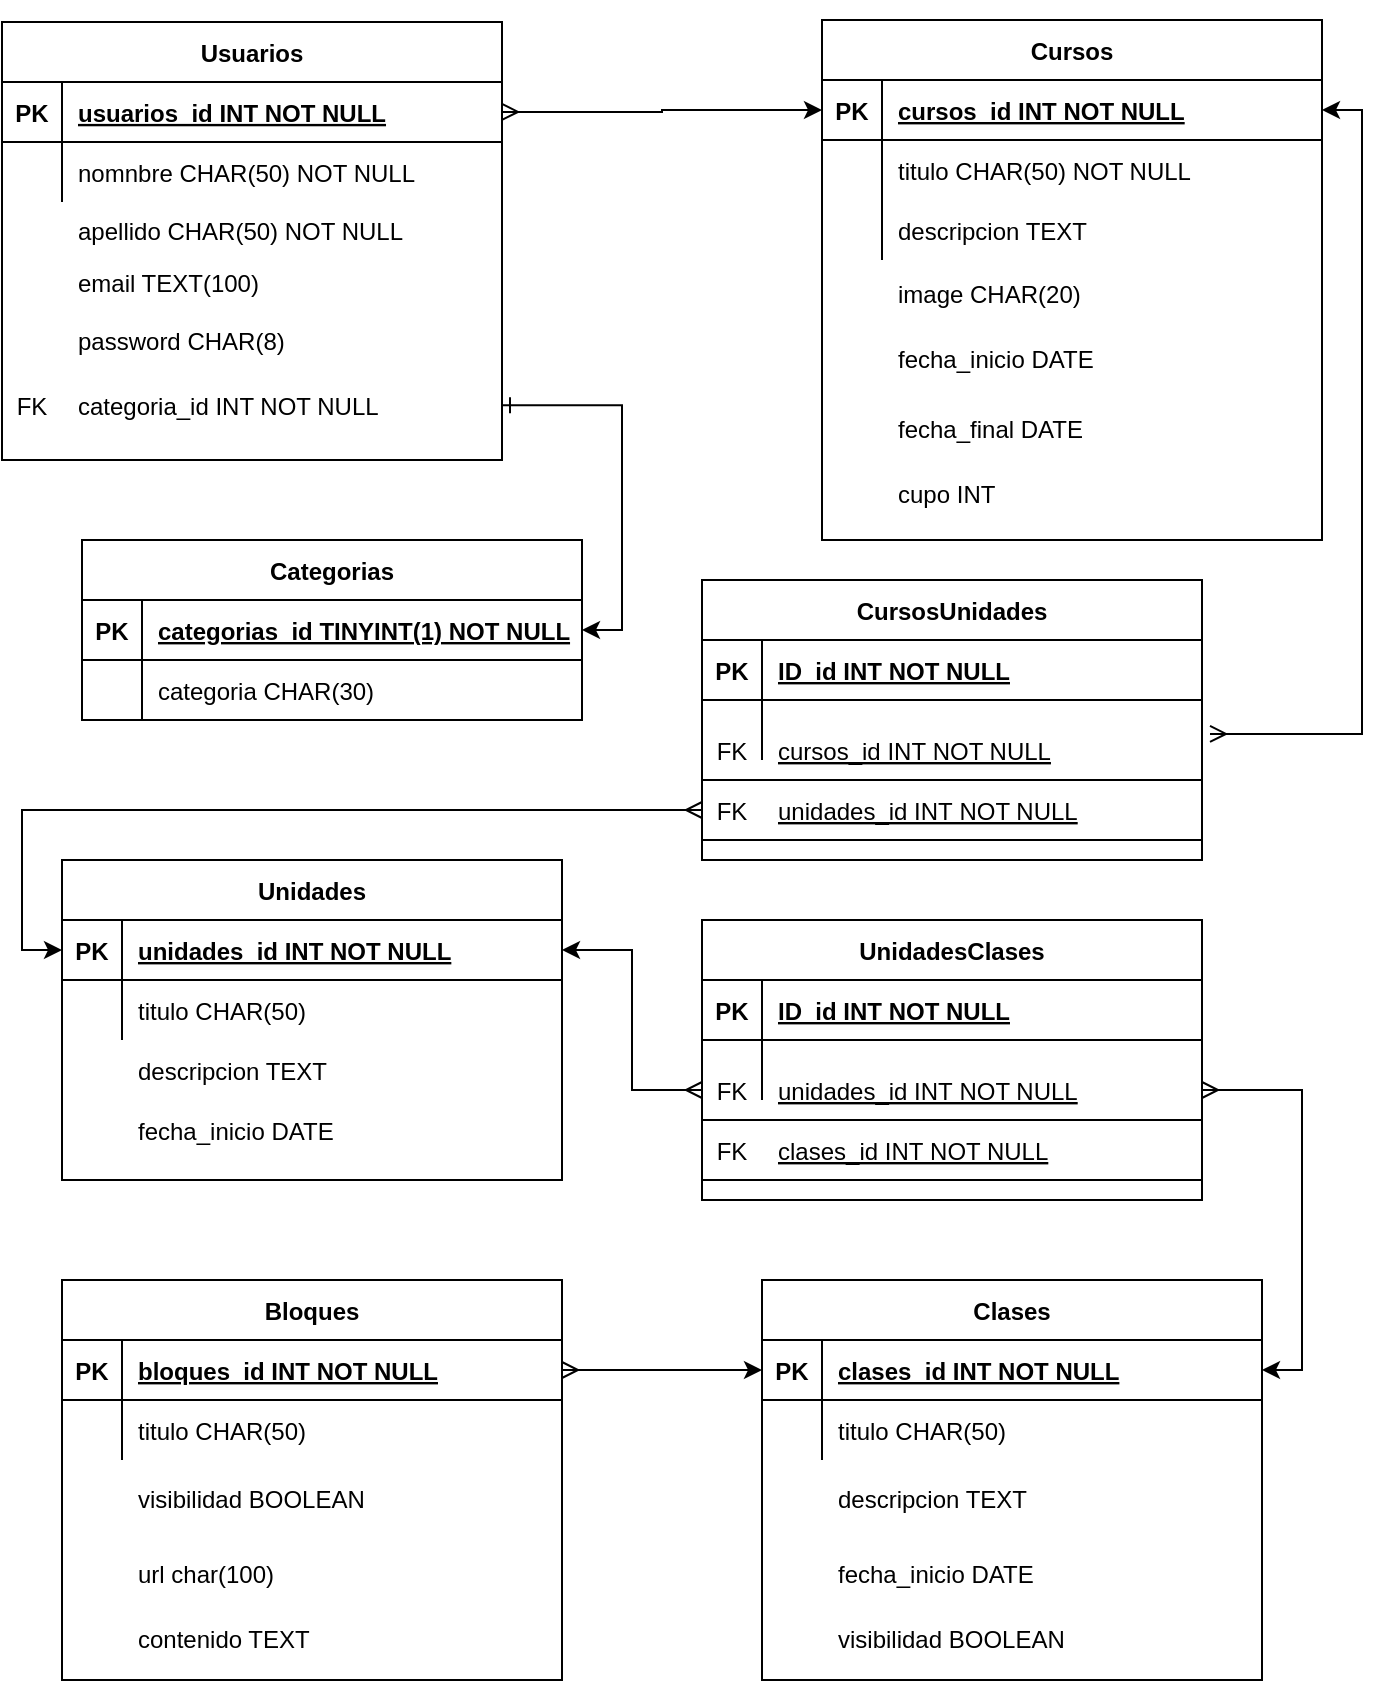 <mxfile version="13.9.8" type="device"><diagram id="R2lEEEUBdFMjLlhIrx00" name="Page-1"><mxGraphModel dx="1673" dy="829" grid="1" gridSize="10" guides="1" tooltips="1" connect="1" arrows="1" fold="1" page="1" pageScale="1" pageWidth="850" pageHeight="1100" math="0" shadow="0" extFonts="Permanent Marker^https://fonts.googleapis.com/css?family=Permanent+Marker"><root><mxCell id="0"/><mxCell id="1" parent="0"/><mxCell id="KjNUSFiZLRJNZbcV-rF7-19" style="edgeStyle=orthogonalEdgeStyle;rounded=0;orthogonalLoop=1;jettySize=auto;html=1;entryX=1;entryY=0.5;entryDx=0;entryDy=0;startArrow=ERone;startFill=0;" parent="1" source="KjNUSFiZLRJNZbcV-rF7-6" target="KjNUSFiZLRJNZbcV-rF7-10" edge="1"><mxGeometry relative="1" as="geometry"/></mxCell><mxCell id="KjNUSFiZLRJNZbcV-rF7-9" value="Categorias" style="shape=table;startSize=30;container=1;collapsible=1;childLayout=tableLayout;fixedRows=1;rowLines=0;fontStyle=1;align=center;resizeLast=1;" parent="1" vertex="1"><mxGeometry x="70" y="290" width="250" height="90" as="geometry"/></mxCell><mxCell id="KjNUSFiZLRJNZbcV-rF7-10" value="" style="shape=partialRectangle;collapsible=0;dropTarget=0;pointerEvents=0;fillColor=none;points=[[0,0.5],[1,0.5]];portConstraint=eastwest;top=0;left=0;right=0;bottom=1;" parent="KjNUSFiZLRJNZbcV-rF7-9" vertex="1"><mxGeometry y="30" width="250" height="30" as="geometry"/></mxCell><mxCell id="KjNUSFiZLRJNZbcV-rF7-11" value="PK" style="shape=partialRectangle;overflow=hidden;connectable=0;fillColor=none;top=0;left=0;bottom=0;right=0;fontStyle=1;" parent="KjNUSFiZLRJNZbcV-rF7-10" vertex="1"><mxGeometry width="30" height="30" as="geometry"/></mxCell><mxCell id="KjNUSFiZLRJNZbcV-rF7-12" value="categorias_id TINYINT(1) NOT NULL " style="shape=partialRectangle;overflow=hidden;connectable=0;fillColor=none;top=0;left=0;bottom=0;right=0;align=left;spacingLeft=6;fontStyle=5;" parent="KjNUSFiZLRJNZbcV-rF7-10" vertex="1"><mxGeometry x="30" width="220" height="30" as="geometry"/></mxCell><mxCell id="KjNUSFiZLRJNZbcV-rF7-13" value="" style="shape=partialRectangle;collapsible=0;dropTarget=0;pointerEvents=0;fillColor=none;points=[[0,0.5],[1,0.5]];portConstraint=eastwest;top=0;left=0;right=0;bottom=0;" parent="KjNUSFiZLRJNZbcV-rF7-9" vertex="1"><mxGeometry y="60" width="250" height="30" as="geometry"/></mxCell><mxCell id="KjNUSFiZLRJNZbcV-rF7-14" value="" style="shape=partialRectangle;overflow=hidden;connectable=0;fillColor=none;top=0;left=0;bottom=0;right=0;" parent="KjNUSFiZLRJNZbcV-rF7-13" vertex="1"><mxGeometry width="30" height="30" as="geometry"/></mxCell><mxCell id="KjNUSFiZLRJNZbcV-rF7-15" value="categoria CHAR(30)" style="shape=partialRectangle;overflow=hidden;connectable=0;fillColor=none;top=0;left=0;bottom=0;right=0;align=left;spacingLeft=6;" parent="KjNUSFiZLRJNZbcV-rF7-13" vertex="1"><mxGeometry x="30" width="220" height="30" as="geometry"/></mxCell><mxCell id="KjNUSFiZLRJNZbcV-rF7-35" value="" style="group" parent="1" vertex="1" connectable="0"><mxGeometry x="30" y="20" width="250" height="230" as="geometry"/></mxCell><mxCell id="KjNUSFiZLRJNZbcV-rF7-32" value="" style="group" parent="KjNUSFiZLRJNZbcV-rF7-35" vertex="1" connectable="0"><mxGeometry width="250" height="219.048" as="geometry"/></mxCell><mxCell id="KjNUSFiZLRJNZbcV-rF7-28" value="" style="shape=partialRectangle;collapsible=0;dropTarget=0;pointerEvents=0;fillColor=none;points=[[0,0.5],[1,0.5]];portConstraint=eastwest;top=0;left=0;right=0;bottom=0;" parent="KjNUSFiZLRJNZbcV-rF7-32" vertex="1"><mxGeometry y="98.571" width="250" height="32.857" as="geometry"/></mxCell><mxCell id="KjNUSFiZLRJNZbcV-rF7-29" value="" style="shape=partialRectangle;overflow=hidden;connectable=0;fillColor=none;top=0;left=0;bottom=0;right=0;" parent="KjNUSFiZLRJNZbcV-rF7-28" vertex="1"><mxGeometry width="30" height="32.857" as="geometry"/></mxCell><mxCell id="KjNUSFiZLRJNZbcV-rF7-30" value="apellido CHAR(50) NOT NULL " style="shape=partialRectangle;overflow=hidden;connectable=0;fillColor=none;top=0;left=0;bottom=0;right=0;align=left;spacingLeft=6;" parent="KjNUSFiZLRJNZbcV-rF7-28" vertex="1"><mxGeometry x="30" width="220" height="32.857" as="geometry"/></mxCell><mxCell id="KjNUSFiZLRJNZbcV-rF7-4" value="email TEXT(100)&#10;" style="shape=partialRectangle;overflow=hidden;connectable=0;fillColor=none;top=0;left=0;bottom=0;right=0;align=left;spacingLeft=6;" parent="KjNUSFiZLRJNZbcV-rF7-32" vertex="1"><mxGeometry x="30" y="131.429" width="220" height="32.857" as="geometry"/></mxCell><mxCell id="KjNUSFiZLRJNZbcV-rF7-5" value="password CHAR(8)" style="shape=partialRectangle;overflow=hidden;connectable=0;fillColor=none;top=0;left=0;bottom=0;right=0;align=left;spacingLeft=6;" parent="KjNUSFiZLRJNZbcV-rF7-32" vertex="1"><mxGeometry x="30" y="153.333" width="220" height="32.857" as="geometry"/></mxCell><mxCell id="KjNUSFiZLRJNZbcV-rF7-6" value="" style="shape=partialRectangle;collapsible=0;dropTarget=0;pointerEvents=0;fillColor=none;points=[[0,0.5],[1,0.5]];portConstraint=eastwest;top=0;left=0;right=0;bottom=0;" parent="KjNUSFiZLRJNZbcV-rF7-32" vertex="1"><mxGeometry y="186.19" width="250" height="32.857" as="geometry"/></mxCell><mxCell id="KjNUSFiZLRJNZbcV-rF7-7" value="FK" style="shape=partialRectangle;overflow=hidden;connectable=0;fillColor=none;top=0;left=0;bottom=0;right=0;" parent="KjNUSFiZLRJNZbcV-rF7-6" vertex="1"><mxGeometry width="30" height="32.857" as="geometry"/></mxCell><mxCell id="KjNUSFiZLRJNZbcV-rF7-8" value="categoria_id INT NOT NULL" style="shape=partialRectangle;overflow=hidden;connectable=0;fillColor=none;top=0;left=0;bottom=0;right=0;align=left;spacingLeft=6;" parent="KjNUSFiZLRJNZbcV-rF7-6" vertex="1"><mxGeometry x="30" width="220" height="32.857" as="geometry"/></mxCell><mxCell id="C-vyLk0tnHw3VtMMgP7b-23" value="Usuarios" style="shape=table;startSize=30;container=1;collapsible=1;childLayout=tableLayout;fixedRows=1;rowLines=0;fontStyle=1;align=center;resizeLast=1;" parent="KjNUSFiZLRJNZbcV-rF7-35" vertex="1"><mxGeometry y="10.952" width="250" height="219.048" as="geometry"><mxRectangle x="-230" y="30" width="80" height="30" as="alternateBounds"/></mxGeometry></mxCell><mxCell id="C-vyLk0tnHw3VtMMgP7b-24" value="" style="shape=partialRectangle;collapsible=0;dropTarget=0;pointerEvents=0;fillColor=none;points=[[0,0.5],[1,0.5]];portConstraint=eastwest;top=0;left=0;right=0;bottom=1;" parent="C-vyLk0tnHw3VtMMgP7b-23" vertex="1"><mxGeometry y="30" width="250" height="30" as="geometry"/></mxCell><mxCell id="C-vyLk0tnHw3VtMMgP7b-25" value="PK" style="shape=partialRectangle;overflow=hidden;connectable=0;fillColor=none;top=0;left=0;bottom=0;right=0;fontStyle=1;" parent="C-vyLk0tnHw3VtMMgP7b-24" vertex="1"><mxGeometry width="30" height="30" as="geometry"/></mxCell><mxCell id="C-vyLk0tnHw3VtMMgP7b-26" value="usuarios_id INT NOT NULL " style="shape=partialRectangle;overflow=hidden;connectable=0;fillColor=none;top=0;left=0;bottom=0;right=0;align=left;spacingLeft=6;fontStyle=5;" parent="C-vyLk0tnHw3VtMMgP7b-24" vertex="1"><mxGeometry x="30" width="220" height="30" as="geometry"/></mxCell><mxCell id="C-vyLk0tnHw3VtMMgP7b-27" value="" style="shape=partialRectangle;collapsible=0;dropTarget=0;pointerEvents=0;fillColor=none;points=[[0,0.5],[1,0.5]];portConstraint=eastwest;top=0;left=0;right=0;bottom=0;" parent="C-vyLk0tnHw3VtMMgP7b-23" vertex="1"><mxGeometry y="60" width="250" height="30" as="geometry"/></mxCell><mxCell id="C-vyLk0tnHw3VtMMgP7b-28" value="" style="shape=partialRectangle;overflow=hidden;connectable=0;fillColor=none;top=0;left=0;bottom=0;right=0;" parent="C-vyLk0tnHw3VtMMgP7b-27" vertex="1"><mxGeometry width="30" height="30" as="geometry"/></mxCell><mxCell id="C-vyLk0tnHw3VtMMgP7b-29" value="nomnbre CHAR(50) NOT NULL " style="shape=partialRectangle;overflow=hidden;connectable=0;fillColor=none;top=0;left=0;bottom=0;right=0;align=left;spacingLeft=6;" parent="C-vyLk0tnHw3VtMMgP7b-27" vertex="1"><mxGeometry x="30" width="220" height="30" as="geometry"/></mxCell><mxCell id="KjNUSFiZLRJNZbcV-rF7-40" value="" style="group" parent="1" vertex="1" connectable="0"><mxGeometry x="440" y="30" width="250" height="260" as="geometry"/></mxCell><mxCell id="C-vyLk0tnHw3VtMMgP7b-2" value="Cursos" style="shape=table;startSize=30;container=1;collapsible=1;childLayout=tableLayout;fixedRows=1;rowLines=0;fontStyle=1;align=center;resizeLast=1;" parent="KjNUSFiZLRJNZbcV-rF7-40" vertex="1"><mxGeometry width="250" height="259.996" as="geometry"/></mxCell><mxCell id="C-vyLk0tnHw3VtMMgP7b-3" value="" style="shape=partialRectangle;collapsible=0;dropTarget=0;pointerEvents=0;fillColor=none;points=[[0,0.5],[1,0.5]];portConstraint=eastwest;top=0;left=0;right=0;bottom=1;" parent="C-vyLk0tnHw3VtMMgP7b-2" vertex="1"><mxGeometry y="30" width="250" height="30" as="geometry"/></mxCell><mxCell id="C-vyLk0tnHw3VtMMgP7b-4" value="PK" style="shape=partialRectangle;overflow=hidden;connectable=0;fillColor=none;top=0;left=0;bottom=0;right=0;fontStyle=1;" parent="C-vyLk0tnHw3VtMMgP7b-3" vertex="1"><mxGeometry width="30" height="30" as="geometry"/></mxCell><mxCell id="C-vyLk0tnHw3VtMMgP7b-5" value="cursos_id INT NOT NULL " style="shape=partialRectangle;overflow=hidden;connectable=0;fillColor=none;top=0;left=0;bottom=0;right=0;align=left;spacingLeft=6;fontStyle=5;" parent="C-vyLk0tnHw3VtMMgP7b-3" vertex="1"><mxGeometry x="30" width="220" height="30" as="geometry"/></mxCell><mxCell id="C-vyLk0tnHw3VtMMgP7b-6" value="" style="shape=partialRectangle;collapsible=0;dropTarget=0;pointerEvents=0;fillColor=none;points=[[0,0.5],[1,0.5]];portConstraint=eastwest;top=0;left=0;right=0;bottom=0;" parent="C-vyLk0tnHw3VtMMgP7b-2" vertex="1"><mxGeometry y="60" width="250" height="30" as="geometry"/></mxCell><mxCell id="C-vyLk0tnHw3VtMMgP7b-7" value="" style="shape=partialRectangle;overflow=hidden;connectable=0;fillColor=none;top=0;left=0;bottom=0;right=0;" parent="C-vyLk0tnHw3VtMMgP7b-6" vertex="1"><mxGeometry width="30" height="30" as="geometry"/></mxCell><mxCell id="C-vyLk0tnHw3VtMMgP7b-8" value="titulo CHAR(50) NOT NULL" style="shape=partialRectangle;overflow=hidden;connectable=0;fillColor=none;top=0;left=0;bottom=0;right=0;align=left;spacingLeft=6;" parent="C-vyLk0tnHw3VtMMgP7b-6" vertex="1"><mxGeometry x="30" width="220" height="30" as="geometry"/></mxCell><mxCell id="C-vyLk0tnHw3VtMMgP7b-9" value="" style="shape=partialRectangle;collapsible=0;dropTarget=0;pointerEvents=0;fillColor=none;points=[[0,0.5],[1,0.5]];portConstraint=eastwest;top=0;left=0;right=0;bottom=0;" parent="C-vyLk0tnHw3VtMMgP7b-2" vertex="1"><mxGeometry y="90" width="250" height="30" as="geometry"/></mxCell><mxCell id="C-vyLk0tnHw3VtMMgP7b-10" value="" style="shape=partialRectangle;overflow=hidden;connectable=0;fillColor=none;top=0;left=0;bottom=0;right=0;" parent="C-vyLk0tnHw3VtMMgP7b-9" vertex="1"><mxGeometry width="30" height="30" as="geometry"/></mxCell><mxCell id="C-vyLk0tnHw3VtMMgP7b-11" value="descripcion TEXT" style="shape=partialRectangle;overflow=hidden;connectable=0;fillColor=none;top=0;left=0;bottom=0;right=0;align=left;spacingLeft=6;" parent="C-vyLk0tnHw3VtMMgP7b-9" vertex="1"><mxGeometry x="30" width="220" height="30" as="geometry"/></mxCell><mxCell id="KjNUSFiZLRJNZbcV-rF7-36" value="image CHAR(20)" style="shape=partialRectangle;overflow=hidden;connectable=0;fillColor=none;top=0;left=0;bottom=0;right=0;align=left;spacingLeft=6;" parent="KjNUSFiZLRJNZbcV-rF7-40" vertex="1"><mxGeometry x="30" y="120.003" width="220" height="32.499" as="geometry"/></mxCell><mxCell id="KjNUSFiZLRJNZbcV-rF7-37" value="fecha_inicio DATE" style="shape=partialRectangle;overflow=hidden;connectable=0;fillColor=none;top=0;left=0;bottom=0;right=0;align=left;spacingLeft=6;" parent="KjNUSFiZLRJNZbcV-rF7-40" vertex="1"><mxGeometry x="30" y="152.499" width="220" height="32.499" as="geometry"/></mxCell><mxCell id="KjNUSFiZLRJNZbcV-rF7-38" value="fecha_final DATE" style="shape=partialRectangle;overflow=hidden;connectable=0;fillColor=none;top=0;left=0;bottom=0;right=0;align=left;spacingLeft=6;" parent="KjNUSFiZLRJNZbcV-rF7-40" vertex="1"><mxGeometry x="30" y="187.498" width="220" height="32.499" as="geometry"/></mxCell><mxCell id="KjNUSFiZLRJNZbcV-rF7-39" value="cupo INT" style="shape=partialRectangle;overflow=hidden;connectable=0;fillColor=none;top=0;left=0;bottom=0;right=0;align=left;spacingLeft=6;" parent="KjNUSFiZLRJNZbcV-rF7-40" vertex="1"><mxGeometry x="30" y="219.998" width="220" height="32.499" as="geometry"/></mxCell><mxCell id="KjNUSFiZLRJNZbcV-rF7-47" style="edgeStyle=orthogonalEdgeStyle;rounded=0;orthogonalLoop=1;jettySize=auto;html=1;exitX=1;exitY=0.5;exitDx=0;exitDy=0;entryX=0;entryY=0.5;entryDx=0;entryDy=0;startArrow=ERmany;startFill=0;" parent="1" source="C-vyLk0tnHw3VtMMgP7b-24" target="C-vyLk0tnHw3VtMMgP7b-3" edge="1"><mxGeometry relative="1" as="geometry"/></mxCell><mxCell id="KjNUSFiZLRJNZbcV-rF7-50" value="" style="group" parent="1" vertex="1" connectable="0"><mxGeometry x="60" y="450" width="250" height="160" as="geometry"/></mxCell><mxCell id="C-vyLk0tnHw3VtMMgP7b-13" value="Unidades" style="shape=table;startSize=30;container=1;collapsible=1;childLayout=tableLayout;fixedRows=1;rowLines=0;fontStyle=1;align=center;resizeLast=1;" parent="KjNUSFiZLRJNZbcV-rF7-50" vertex="1"><mxGeometry width="250" height="160" as="geometry"/></mxCell><mxCell id="C-vyLk0tnHw3VtMMgP7b-14" value="" style="shape=partialRectangle;collapsible=0;dropTarget=0;pointerEvents=0;fillColor=none;points=[[0,0.5],[1,0.5]];portConstraint=eastwest;top=0;left=0;right=0;bottom=1;" parent="C-vyLk0tnHw3VtMMgP7b-13" vertex="1"><mxGeometry y="30" width="250" height="30" as="geometry"/></mxCell><mxCell id="C-vyLk0tnHw3VtMMgP7b-15" value="PK" style="shape=partialRectangle;overflow=hidden;connectable=0;fillColor=none;top=0;left=0;bottom=0;right=0;fontStyle=1;" parent="C-vyLk0tnHw3VtMMgP7b-14" vertex="1"><mxGeometry width="30" height="30" as="geometry"/></mxCell><mxCell id="C-vyLk0tnHw3VtMMgP7b-16" value="unidades_id INT NOT NULL " style="shape=partialRectangle;overflow=hidden;connectable=0;fillColor=none;top=0;left=0;bottom=0;right=0;align=left;spacingLeft=6;fontStyle=5;" parent="C-vyLk0tnHw3VtMMgP7b-14" vertex="1"><mxGeometry x="30" width="220" height="30" as="geometry"/></mxCell><mxCell id="C-vyLk0tnHw3VtMMgP7b-17" value="" style="shape=partialRectangle;collapsible=0;dropTarget=0;pointerEvents=0;fillColor=none;points=[[0,0.5],[1,0.5]];portConstraint=eastwest;top=0;left=0;right=0;bottom=0;" parent="C-vyLk0tnHw3VtMMgP7b-13" vertex="1"><mxGeometry y="60" width="250" height="30" as="geometry"/></mxCell><mxCell id="C-vyLk0tnHw3VtMMgP7b-18" value="" style="shape=partialRectangle;overflow=hidden;connectable=0;fillColor=none;top=0;left=0;bottom=0;right=0;" parent="C-vyLk0tnHw3VtMMgP7b-17" vertex="1"><mxGeometry width="30" height="30" as="geometry"/></mxCell><mxCell id="C-vyLk0tnHw3VtMMgP7b-19" value="titulo CHAR(50)" style="shape=partialRectangle;overflow=hidden;connectable=0;fillColor=none;top=0;left=0;bottom=0;right=0;align=left;spacingLeft=6;" parent="C-vyLk0tnHw3VtMMgP7b-17" vertex="1"><mxGeometry x="30" width="220" height="30" as="geometry"/></mxCell><mxCell id="KjNUSFiZLRJNZbcV-rF7-48" value="descripcion TEXT" style="shape=partialRectangle;overflow=hidden;connectable=0;fillColor=none;top=0;left=0;bottom=0;right=0;align=left;spacingLeft=6;" parent="KjNUSFiZLRJNZbcV-rF7-50" vertex="1"><mxGeometry x="30" y="90" width="220" height="30" as="geometry"/></mxCell><mxCell id="KjNUSFiZLRJNZbcV-rF7-49" value="fecha_inicio DATE" style="shape=partialRectangle;overflow=hidden;connectable=0;fillColor=none;top=0;left=0;bottom=0;right=0;align=left;spacingLeft=6;" parent="KjNUSFiZLRJNZbcV-rF7-50" vertex="1"><mxGeometry x="30" y="120" width="220" height="30" as="geometry"/></mxCell><mxCell id="KjNUSFiZLRJNZbcV-rF7-59" value="" style="group" parent="1" vertex="1" connectable="0"><mxGeometry x="380" y="310" width="250" height="140" as="geometry"/></mxCell><mxCell id="KjNUSFiZLRJNZbcV-rF7-60" value="CursosUnidades" style="shape=table;startSize=30;container=1;collapsible=1;childLayout=tableLayout;fixedRows=1;rowLines=0;fontStyle=1;align=center;resizeLast=1;" parent="KjNUSFiZLRJNZbcV-rF7-59" vertex="1"><mxGeometry width="250" height="140" as="geometry"/></mxCell><mxCell id="KjNUSFiZLRJNZbcV-rF7-61" value="" style="shape=partialRectangle;collapsible=0;dropTarget=0;pointerEvents=0;fillColor=none;points=[[0,0.5],[1,0.5]];portConstraint=eastwest;top=0;left=0;right=0;bottom=1;" parent="KjNUSFiZLRJNZbcV-rF7-60" vertex="1"><mxGeometry y="30" width="250" height="30" as="geometry"/></mxCell><mxCell id="KjNUSFiZLRJNZbcV-rF7-62" value="PK" style="shape=partialRectangle;overflow=hidden;connectable=0;fillColor=none;top=0;left=0;bottom=0;right=0;fontStyle=1;" parent="KjNUSFiZLRJNZbcV-rF7-61" vertex="1"><mxGeometry width="30" height="30" as="geometry"/></mxCell><mxCell id="KjNUSFiZLRJNZbcV-rF7-63" value="ID_id INT NOT NULL " style="shape=partialRectangle;overflow=hidden;connectable=0;fillColor=none;top=0;left=0;bottom=0;right=0;align=left;spacingLeft=6;fontStyle=5;" parent="KjNUSFiZLRJNZbcV-rF7-61" vertex="1"><mxGeometry x="30" width="220" height="30" as="geometry"/></mxCell><mxCell id="KjNUSFiZLRJNZbcV-rF7-64" value="" style="shape=partialRectangle;collapsible=0;dropTarget=0;pointerEvents=0;fillColor=none;points=[[0,0.5],[1,0.5]];portConstraint=eastwest;top=0;left=0;right=0;bottom=0;" parent="KjNUSFiZLRJNZbcV-rF7-60" vertex="1"><mxGeometry y="60" width="250" height="30" as="geometry"/></mxCell><mxCell id="KjNUSFiZLRJNZbcV-rF7-65" value="" style="shape=partialRectangle;overflow=hidden;connectable=0;fillColor=none;top=0;left=0;bottom=0;right=0;" parent="KjNUSFiZLRJNZbcV-rF7-64" vertex="1"><mxGeometry width="30" height="30" as="geometry"/></mxCell><mxCell id="KjNUSFiZLRJNZbcV-rF7-66" value="" style="shape=partialRectangle;overflow=hidden;connectable=0;fillColor=none;top=0;left=0;bottom=0;right=0;align=left;spacingLeft=6;" parent="KjNUSFiZLRJNZbcV-rF7-64" vertex="1"><mxGeometry x="30" width="220" height="30" as="geometry"/></mxCell><mxCell id="KjNUSFiZLRJNZbcV-rF7-79" value="" style="shape=partialRectangle;collapsible=0;dropTarget=0;pointerEvents=0;fillColor=none;points=[[0,0.5],[1,0.5]];portConstraint=eastwest;top=0;left=0;right=0;bottom=1;" parent="KjNUSFiZLRJNZbcV-rF7-59" vertex="1"><mxGeometry y="70" width="250" height="30" as="geometry"/></mxCell><mxCell id="KjNUSFiZLRJNZbcV-rF7-80" value="FK" style="shape=partialRectangle;overflow=hidden;connectable=0;fillColor=none;top=0;left=0;bottom=0;right=0;fontStyle=0;" parent="KjNUSFiZLRJNZbcV-rF7-79" vertex="1"><mxGeometry width="30" height="30" as="geometry"/></mxCell><mxCell id="KjNUSFiZLRJNZbcV-rF7-81" value="cursos_id INT NOT NULL " style="shape=partialRectangle;overflow=hidden;connectable=0;fillColor=none;top=0;left=0;bottom=0;right=0;align=left;spacingLeft=6;fontStyle=4;" parent="KjNUSFiZLRJNZbcV-rF7-79" vertex="1"><mxGeometry x="30" width="220" height="30" as="geometry"/></mxCell><mxCell id="KjNUSFiZLRJNZbcV-rF7-82" value="" style="shape=partialRectangle;collapsible=0;dropTarget=0;pointerEvents=0;fillColor=none;points=[[0,0.5],[1,0.5]];portConstraint=eastwest;top=0;left=0;right=0;bottom=1;" parent="KjNUSFiZLRJNZbcV-rF7-59" vertex="1"><mxGeometry y="100" width="250" height="30" as="geometry"/></mxCell><mxCell id="KjNUSFiZLRJNZbcV-rF7-83" value="FK" style="shape=partialRectangle;overflow=hidden;connectable=0;fillColor=none;top=0;left=0;bottom=0;right=0;fontStyle=0;" parent="KjNUSFiZLRJNZbcV-rF7-82" vertex="1"><mxGeometry width="30" height="30" as="geometry"/></mxCell><mxCell id="KjNUSFiZLRJNZbcV-rF7-84" value="unidades_id INT NOT NULL " style="shape=partialRectangle;overflow=hidden;connectable=0;fillColor=none;top=0;left=0;bottom=0;right=0;align=left;spacingLeft=6;fontStyle=4;" parent="KjNUSFiZLRJNZbcV-rF7-82" vertex="1"><mxGeometry x="30" width="220" height="30" as="geometry"/></mxCell><mxCell id="KjNUSFiZLRJNZbcV-rF7-69" style="edgeStyle=orthogonalEdgeStyle;rounded=0;orthogonalLoop=1;jettySize=auto;html=1;exitX=1.016;exitY=0.233;exitDx=0;exitDy=0;startArrow=ERmany;startFill=0;entryX=1;entryY=0.5;entryDx=0;entryDy=0;exitPerimeter=0;" parent="1" source="KjNUSFiZLRJNZbcV-rF7-79" target="C-vyLk0tnHw3VtMMgP7b-3" edge="1"><mxGeometry relative="1" as="geometry"><mxPoint x="740" y="230" as="sourcePoint"/></mxGeometry></mxCell><mxCell id="KjNUSFiZLRJNZbcV-rF7-85" style="edgeStyle=orthogonalEdgeStyle;rounded=0;orthogonalLoop=1;jettySize=auto;html=1;exitX=0;exitY=0.5;exitDx=0;exitDy=0;entryX=0;entryY=0.5;entryDx=0;entryDy=0;startArrow=ERmany;startFill=0;" parent="1" source="KjNUSFiZLRJNZbcV-rF7-82" target="C-vyLk0tnHw3VtMMgP7b-14" edge="1"><mxGeometry relative="1" as="geometry"/></mxCell><mxCell id="KjNUSFiZLRJNZbcV-rF7-86" value="" style="group" parent="1" vertex="1" connectable="0"><mxGeometry x="410" y="660" width="250" height="200" as="geometry"/></mxCell><mxCell id="KjNUSFiZLRJNZbcV-rF7-87" value="Clases" style="shape=table;startSize=30;container=1;collapsible=1;childLayout=tableLayout;fixedRows=1;rowLines=0;fontStyle=1;align=center;resizeLast=1;" parent="KjNUSFiZLRJNZbcV-rF7-86" vertex="1"><mxGeometry width="250" height="200" as="geometry"/></mxCell><mxCell id="KjNUSFiZLRJNZbcV-rF7-88" value="" style="shape=partialRectangle;collapsible=0;dropTarget=0;pointerEvents=0;fillColor=none;points=[[0,0.5],[1,0.5]];portConstraint=eastwest;top=0;left=0;right=0;bottom=1;" parent="KjNUSFiZLRJNZbcV-rF7-87" vertex="1"><mxGeometry y="30" width="250" height="30" as="geometry"/></mxCell><mxCell id="KjNUSFiZLRJNZbcV-rF7-89" value="PK" style="shape=partialRectangle;overflow=hidden;connectable=0;fillColor=none;top=0;left=0;bottom=0;right=0;fontStyle=1;" parent="KjNUSFiZLRJNZbcV-rF7-88" vertex="1"><mxGeometry width="30" height="30" as="geometry"/></mxCell><mxCell id="KjNUSFiZLRJNZbcV-rF7-90" value="clases_id INT NOT NULL " style="shape=partialRectangle;overflow=hidden;connectable=0;fillColor=none;top=0;left=0;bottom=0;right=0;align=left;spacingLeft=6;fontStyle=5;" parent="KjNUSFiZLRJNZbcV-rF7-88" vertex="1"><mxGeometry x="30" width="220" height="30" as="geometry"/></mxCell><mxCell id="KjNUSFiZLRJNZbcV-rF7-91" value="" style="shape=partialRectangle;collapsible=0;dropTarget=0;pointerEvents=0;fillColor=none;points=[[0,0.5],[1,0.5]];portConstraint=eastwest;top=0;left=0;right=0;bottom=0;" parent="KjNUSFiZLRJNZbcV-rF7-87" vertex="1"><mxGeometry y="60" width="250" height="30" as="geometry"/></mxCell><mxCell id="KjNUSFiZLRJNZbcV-rF7-92" value="" style="shape=partialRectangle;overflow=hidden;connectable=0;fillColor=none;top=0;left=0;bottom=0;right=0;" parent="KjNUSFiZLRJNZbcV-rF7-91" vertex="1"><mxGeometry width="30" height="30" as="geometry"/></mxCell><mxCell id="KjNUSFiZLRJNZbcV-rF7-93" value="titulo CHAR(50)" style="shape=partialRectangle;overflow=hidden;connectable=0;fillColor=none;top=0;left=0;bottom=0;right=0;align=left;spacingLeft=6;" parent="KjNUSFiZLRJNZbcV-rF7-91" vertex="1"><mxGeometry x="30" width="220" height="30" as="geometry"/></mxCell><mxCell id="KjNUSFiZLRJNZbcV-rF7-94" value="descripcion TEXT" style="shape=partialRectangle;overflow=hidden;connectable=0;fillColor=none;top=0;left=0;bottom=0;right=0;align=left;spacingLeft=6;" parent="KjNUSFiZLRJNZbcV-rF7-86" vertex="1"><mxGeometry x="30" y="90" width="220" height="37.5" as="geometry"/></mxCell><mxCell id="KjNUSFiZLRJNZbcV-rF7-95" value="fecha_inicio DATE" style="shape=partialRectangle;overflow=hidden;connectable=0;fillColor=none;top=0;left=0;bottom=0;right=0;align=left;spacingLeft=6;" parent="KjNUSFiZLRJNZbcV-rF7-86" vertex="1"><mxGeometry x="30" y="127.5" width="220" height="37.5" as="geometry"/></mxCell><mxCell id="KjNUSFiZLRJNZbcV-rF7-113" value="visibilidad BOOLEAN" style="shape=partialRectangle;overflow=hidden;connectable=0;fillColor=none;top=0;left=0;bottom=0;right=0;align=left;spacingLeft=6;" parent="KjNUSFiZLRJNZbcV-rF7-86" vertex="1"><mxGeometry x="30" y="160" width="220" height="37.5" as="geometry"/></mxCell><mxCell id="KjNUSFiZLRJNZbcV-rF7-96" value="" style="group" parent="1" vertex="1" connectable="0"><mxGeometry x="380" y="480" width="250" height="140" as="geometry"/></mxCell><mxCell id="KjNUSFiZLRJNZbcV-rF7-97" value="UnidadesClases" style="shape=table;startSize=30;container=1;collapsible=1;childLayout=tableLayout;fixedRows=1;rowLines=0;fontStyle=1;align=center;resizeLast=1;" parent="KjNUSFiZLRJNZbcV-rF7-96" vertex="1"><mxGeometry width="250" height="140" as="geometry"/></mxCell><mxCell id="KjNUSFiZLRJNZbcV-rF7-98" value="" style="shape=partialRectangle;collapsible=0;dropTarget=0;pointerEvents=0;fillColor=none;points=[[0,0.5],[1,0.5]];portConstraint=eastwest;top=0;left=0;right=0;bottom=1;" parent="KjNUSFiZLRJNZbcV-rF7-97" vertex="1"><mxGeometry y="30" width="250" height="30" as="geometry"/></mxCell><mxCell id="KjNUSFiZLRJNZbcV-rF7-99" value="PK" style="shape=partialRectangle;overflow=hidden;connectable=0;fillColor=none;top=0;left=0;bottom=0;right=0;fontStyle=1;" parent="KjNUSFiZLRJNZbcV-rF7-98" vertex="1"><mxGeometry width="30" height="30" as="geometry"/></mxCell><mxCell id="KjNUSFiZLRJNZbcV-rF7-100" value="ID_id INT NOT NULL " style="shape=partialRectangle;overflow=hidden;connectable=0;fillColor=none;top=0;left=0;bottom=0;right=0;align=left;spacingLeft=6;fontStyle=5;" parent="KjNUSFiZLRJNZbcV-rF7-98" vertex="1"><mxGeometry x="30" width="220" height="30" as="geometry"/></mxCell><mxCell id="KjNUSFiZLRJNZbcV-rF7-101" value="" style="shape=partialRectangle;collapsible=0;dropTarget=0;pointerEvents=0;fillColor=none;points=[[0,0.5],[1,0.5]];portConstraint=eastwest;top=0;left=0;right=0;bottom=0;" parent="KjNUSFiZLRJNZbcV-rF7-97" vertex="1"><mxGeometry y="60" width="250" height="30" as="geometry"/></mxCell><mxCell id="KjNUSFiZLRJNZbcV-rF7-102" value="" style="shape=partialRectangle;overflow=hidden;connectable=0;fillColor=none;top=0;left=0;bottom=0;right=0;" parent="KjNUSFiZLRJNZbcV-rF7-101" vertex="1"><mxGeometry width="30" height="30" as="geometry"/></mxCell><mxCell id="KjNUSFiZLRJNZbcV-rF7-103" value="" style="shape=partialRectangle;overflow=hidden;connectable=0;fillColor=none;top=0;left=0;bottom=0;right=0;align=left;spacingLeft=6;" parent="KjNUSFiZLRJNZbcV-rF7-101" vertex="1"><mxGeometry x="30" width="220" height="30" as="geometry"/></mxCell><mxCell id="KjNUSFiZLRJNZbcV-rF7-104" value="" style="shape=partialRectangle;collapsible=0;dropTarget=0;pointerEvents=0;fillColor=none;points=[[0,0.5],[1,0.5]];portConstraint=eastwest;top=0;left=0;right=0;bottom=1;" parent="KjNUSFiZLRJNZbcV-rF7-96" vertex="1"><mxGeometry y="70" width="250" height="30" as="geometry"/></mxCell><mxCell id="KjNUSFiZLRJNZbcV-rF7-105" value="FK" style="shape=partialRectangle;overflow=hidden;connectable=0;fillColor=none;top=0;left=0;bottom=0;right=0;fontStyle=0;" parent="KjNUSFiZLRJNZbcV-rF7-104" vertex="1"><mxGeometry width="30" height="30" as="geometry"/></mxCell><mxCell id="KjNUSFiZLRJNZbcV-rF7-106" value="unidades_id INT NOT NULL " style="shape=partialRectangle;overflow=hidden;connectable=0;fillColor=none;top=0;left=0;bottom=0;right=0;align=left;spacingLeft=6;fontStyle=4;" parent="KjNUSFiZLRJNZbcV-rF7-104" vertex="1"><mxGeometry x="30" width="220" height="30" as="geometry"/></mxCell><mxCell id="KjNUSFiZLRJNZbcV-rF7-107" value="" style="shape=partialRectangle;collapsible=0;dropTarget=0;pointerEvents=0;fillColor=none;points=[[0,0.5],[1,0.5]];portConstraint=eastwest;top=0;left=0;right=0;bottom=1;" parent="KjNUSFiZLRJNZbcV-rF7-96" vertex="1"><mxGeometry y="100" width="250" height="30" as="geometry"/></mxCell><mxCell id="KjNUSFiZLRJNZbcV-rF7-108" value="FK" style="shape=partialRectangle;overflow=hidden;connectable=0;fillColor=none;top=0;left=0;bottom=0;right=0;fontStyle=0;" parent="KjNUSFiZLRJNZbcV-rF7-107" vertex="1"><mxGeometry width="30" height="30" as="geometry"/></mxCell><mxCell id="KjNUSFiZLRJNZbcV-rF7-109" value="clases_id INT NOT NULL " style="shape=partialRectangle;overflow=hidden;connectable=0;fillColor=none;top=0;left=0;bottom=0;right=0;align=left;spacingLeft=6;fontStyle=4;" parent="KjNUSFiZLRJNZbcV-rF7-107" vertex="1"><mxGeometry x="30" width="220" height="30" as="geometry"/></mxCell><mxCell id="KjNUSFiZLRJNZbcV-rF7-111" style="edgeStyle=orthogonalEdgeStyle;rounded=0;orthogonalLoop=1;jettySize=auto;html=1;exitX=0;exitY=0.5;exitDx=0;exitDy=0;entryX=1;entryY=0.5;entryDx=0;entryDy=0;startArrow=ERmany;startFill=0;" parent="1" source="KjNUSFiZLRJNZbcV-rF7-104" target="C-vyLk0tnHw3VtMMgP7b-14" edge="1"><mxGeometry relative="1" as="geometry"/></mxCell><mxCell id="KjNUSFiZLRJNZbcV-rF7-112" style="edgeStyle=orthogonalEdgeStyle;rounded=0;orthogonalLoop=1;jettySize=auto;html=1;entryX=1;entryY=0.5;entryDx=0;entryDy=0;startArrow=ERmany;startFill=0;" parent="1" source="KjNUSFiZLRJNZbcV-rF7-104" target="KjNUSFiZLRJNZbcV-rF7-88" edge="1"><mxGeometry relative="1" as="geometry"/></mxCell><mxCell id="KjNUSFiZLRJNZbcV-rF7-114" value="" style="group" parent="1" vertex="1" connectable="0"><mxGeometry x="60" y="660" width="250" height="200" as="geometry"/></mxCell><mxCell id="KjNUSFiZLRJNZbcV-rF7-115" value="Bloques" style="shape=table;startSize=30;container=1;collapsible=1;childLayout=tableLayout;fixedRows=1;rowLines=0;fontStyle=1;align=center;resizeLast=1;" parent="KjNUSFiZLRJNZbcV-rF7-114" vertex="1"><mxGeometry width="250" height="200" as="geometry"/></mxCell><mxCell id="KjNUSFiZLRJNZbcV-rF7-116" value="" style="shape=partialRectangle;collapsible=0;dropTarget=0;pointerEvents=0;fillColor=none;points=[[0,0.5],[1,0.5]];portConstraint=eastwest;top=0;left=0;right=0;bottom=1;" parent="KjNUSFiZLRJNZbcV-rF7-115" vertex="1"><mxGeometry y="30" width="250" height="30" as="geometry"/></mxCell><mxCell id="KjNUSFiZLRJNZbcV-rF7-117" value="PK" style="shape=partialRectangle;overflow=hidden;connectable=0;fillColor=none;top=0;left=0;bottom=0;right=0;fontStyle=1;" parent="KjNUSFiZLRJNZbcV-rF7-116" vertex="1"><mxGeometry width="30" height="30" as="geometry"/></mxCell><mxCell id="KjNUSFiZLRJNZbcV-rF7-118" value="bloques_id INT NOT NULL " style="shape=partialRectangle;overflow=hidden;connectable=0;fillColor=none;top=0;left=0;bottom=0;right=0;align=left;spacingLeft=6;fontStyle=5;" parent="KjNUSFiZLRJNZbcV-rF7-116" vertex="1"><mxGeometry x="30" width="220" height="30" as="geometry"/></mxCell><mxCell id="KjNUSFiZLRJNZbcV-rF7-119" value="" style="shape=partialRectangle;collapsible=0;dropTarget=0;pointerEvents=0;fillColor=none;points=[[0,0.5],[1,0.5]];portConstraint=eastwest;top=0;left=0;right=0;bottom=0;" parent="KjNUSFiZLRJNZbcV-rF7-115" vertex="1"><mxGeometry y="60" width="250" height="30" as="geometry"/></mxCell><mxCell id="KjNUSFiZLRJNZbcV-rF7-120" value="" style="shape=partialRectangle;overflow=hidden;connectable=0;fillColor=none;top=0;left=0;bottom=0;right=0;" parent="KjNUSFiZLRJNZbcV-rF7-119" vertex="1"><mxGeometry width="30" height="30" as="geometry"/></mxCell><mxCell id="KjNUSFiZLRJNZbcV-rF7-121" value="titulo CHAR(50)" style="shape=partialRectangle;overflow=hidden;connectable=0;fillColor=none;top=0;left=0;bottom=0;right=0;align=left;spacingLeft=6;" parent="KjNUSFiZLRJNZbcV-rF7-119" vertex="1"><mxGeometry x="30" width="220" height="30" as="geometry"/></mxCell><mxCell id="KjNUSFiZLRJNZbcV-rF7-123" value="url char(100)" style="shape=partialRectangle;overflow=hidden;connectable=0;fillColor=none;top=0;left=0;bottom=0;right=0;align=left;spacingLeft=6;" parent="KjNUSFiZLRJNZbcV-rF7-114" vertex="1"><mxGeometry x="30" y="127.5" width="220" height="37.5" as="geometry"/></mxCell><mxCell id="KjNUSFiZLRJNZbcV-rF7-124" value="visibilidad BOOLEAN" style="shape=partialRectangle;overflow=hidden;connectable=0;fillColor=none;top=0;left=0;bottom=0;right=0;align=left;spacingLeft=6;" parent="KjNUSFiZLRJNZbcV-rF7-114" vertex="1"><mxGeometry x="30" y="90" width="220" height="37.5" as="geometry"/></mxCell><mxCell id="KjNUSFiZLRJNZbcV-rF7-122" value="contenido TEXT" style="shape=partialRectangle;overflow=hidden;connectable=0;fillColor=none;top=0;left=0;bottom=0;right=0;align=left;spacingLeft=6;" parent="KjNUSFiZLRJNZbcV-rF7-114" vertex="1"><mxGeometry x="30" y="160" width="220" height="37.5" as="geometry"/></mxCell><mxCell id="KjNUSFiZLRJNZbcV-rF7-125" style="edgeStyle=orthogonalEdgeStyle;rounded=0;orthogonalLoop=1;jettySize=auto;html=1;exitX=1;exitY=0.5;exitDx=0;exitDy=0;entryX=0;entryY=0.5;entryDx=0;entryDy=0;startArrow=ERmany;startFill=0;" parent="1" source="KjNUSFiZLRJNZbcV-rF7-116" target="KjNUSFiZLRJNZbcV-rF7-88" edge="1"><mxGeometry relative="1" as="geometry"/></mxCell></root></mxGraphModel></diagram></mxfile>